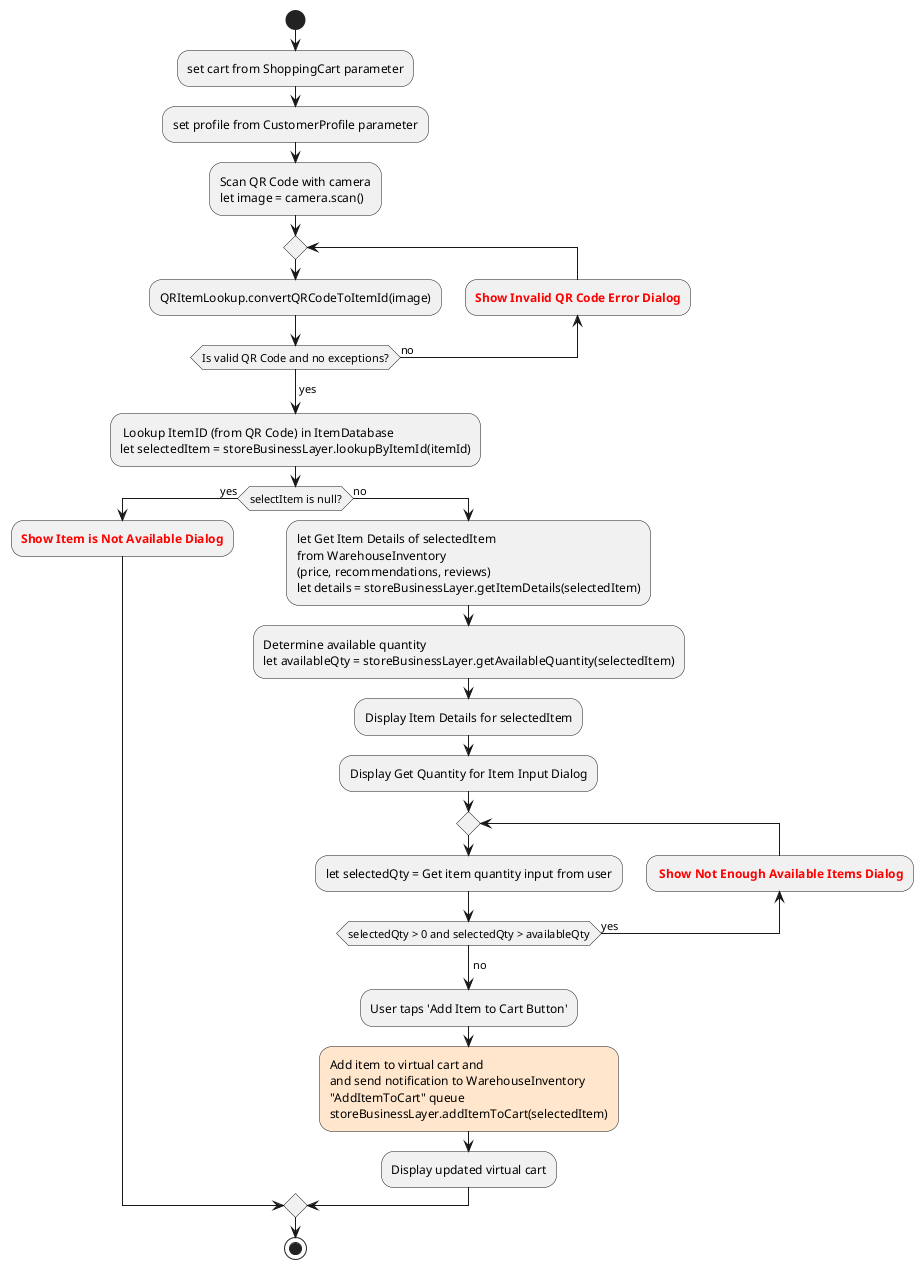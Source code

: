 @startuml
start
    :set cart from ShoppingCart parameter;
    :set profile from CustomerProfile parameter;
    :Scan QR Code with camera
    let image = camera.scan();
    repeat

        :QRItemLookup.convertQRCodeToItemId(image);
    backward :<color:#red>**Show Invalid QR Code Error Dialog**;

    repeat while (Is valid QR Code and no exceptions?) is (no)
        
    ->yes;
    : Lookup ItemID (from QR Code) in ItemDatabase
    let selectedItem = storeBusinessLayer.lookupByItemId(itemId);
    if (selectItem is null?) then (yes)
        :<color:#red>**Show Item is Not Available Dialog**;
    else (no)
        :let Get Item Details of selectedItem
        from WarehouseInventory
        (price, recommendations, reviews)
        let details = storeBusinessLayer.getItemDetails(selectedItem);
        :Determine available quantity
        let availableQty = storeBusinessLayer.getAvailableQuantity(selectedItem);
        :Display Item Details for selectedItem;
        :Display Get Quantity for Item Input Dialog;
        repeat
            :let selectedQty = Get item quantity input from user;
            backward: <color:#red>**Show Not Enough Available Items Dialog**;
        repeat while (selectedQty > 0 and selectedQty > availableQty) is (yes)
        ->no;
        :User taps 'Add Item to Cart Button';
        #FFE6CC:Add item to virtual cart and
        and send notification to WarehouseInventory
        "AddItemToCart" queue
        storeBusinessLayer.addItemToCart(selectedItem);
        :Display updated virtual cart;
    endif
    stop
@enduml